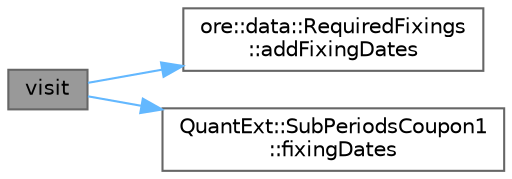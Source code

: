 digraph "visit"
{
 // INTERACTIVE_SVG=YES
 // LATEX_PDF_SIZE
  bgcolor="transparent";
  edge [fontname=Helvetica,fontsize=10,labelfontname=Helvetica,labelfontsize=10];
  node [fontname=Helvetica,fontsize=10,shape=box,height=0.2,width=0.4];
  rankdir="LR";
  Node1 [label="visit",height=0.2,width=0.4,color="gray40", fillcolor="grey60", style="filled", fontcolor="black",tooltip=" "];
  Node1 -> Node2 [color="steelblue1",style="solid"];
  Node2 [label="ore::data::RequiredFixings\l::addFixingDates",height=0.2,width=0.4,color="grey40", fillcolor="white", style="filled",URL="$classore_1_1data_1_1_required_fixings.html#a2f865463fe3ffeeaaa6b0b54c7577f0f",tooltip=" "];
  Node1 -> Node3 [color="steelblue1",style="solid"];
  Node3 [label="QuantExt::SubPeriodsCoupon1\l::fixingDates",height=0.2,width=0.4,color="grey40", fillcolor="white", style="filled",URL="C:/dev/ORE/documentation/QuantExt/doc/quantext.tag$class_quant_ext_1_1_sub_periods_coupon1.html#ad51a69d6f5cf3a3d738f98c503f94e92",tooltip=" "];
}
